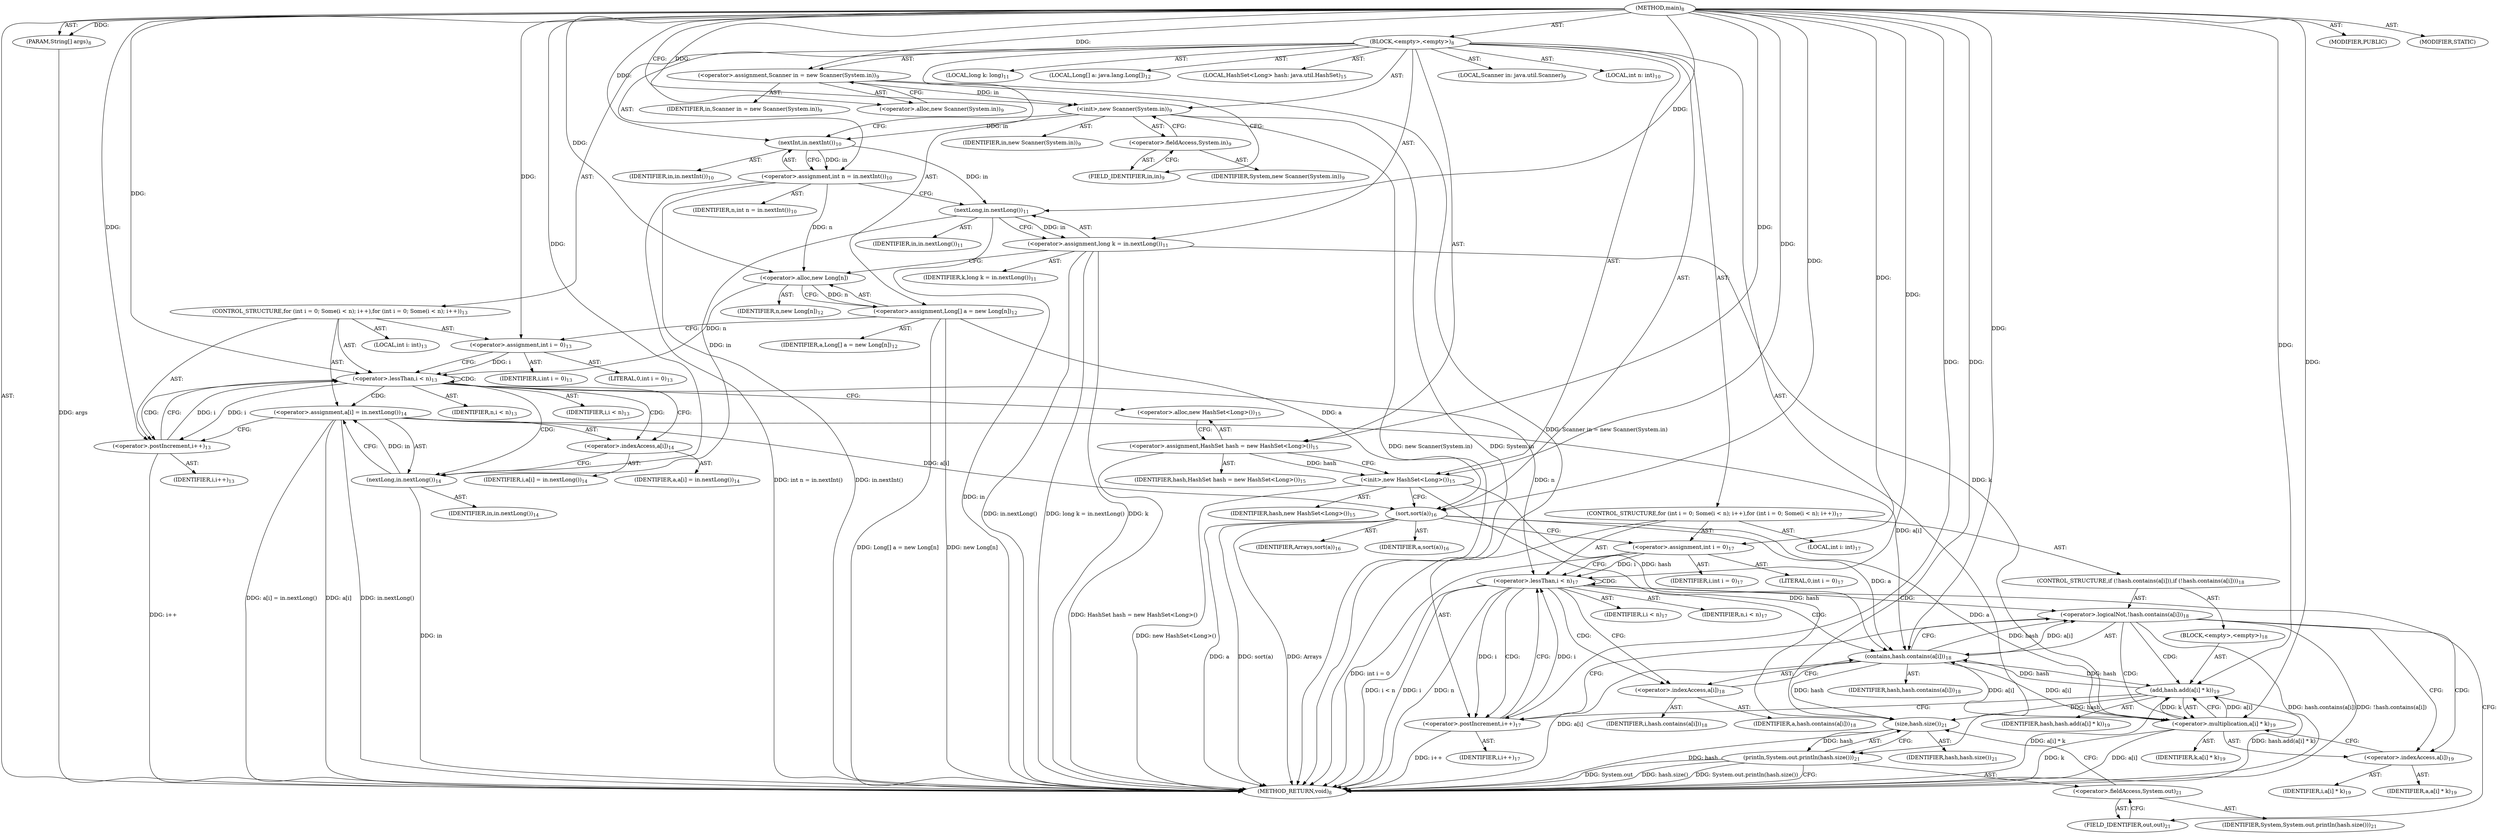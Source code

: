 digraph "main" {  
"21" [label = <(METHOD,main)<SUB>8</SUB>> ]
"22" [label = <(PARAM,String[] args)<SUB>8</SUB>> ]
"23" [label = <(BLOCK,&lt;empty&gt;,&lt;empty&gt;)<SUB>8</SUB>> ]
"4" [label = <(LOCAL,Scanner in: java.util.Scanner)<SUB>9</SUB>> ]
"24" [label = <(&lt;operator&gt;.assignment,Scanner in = new Scanner(System.in))<SUB>9</SUB>> ]
"25" [label = <(IDENTIFIER,in,Scanner in = new Scanner(System.in))<SUB>9</SUB>> ]
"26" [label = <(&lt;operator&gt;.alloc,new Scanner(System.in))<SUB>9</SUB>> ]
"27" [label = <(&lt;init&gt;,new Scanner(System.in))<SUB>9</SUB>> ]
"3" [label = <(IDENTIFIER,in,new Scanner(System.in))<SUB>9</SUB>> ]
"28" [label = <(&lt;operator&gt;.fieldAccess,System.in)<SUB>9</SUB>> ]
"29" [label = <(IDENTIFIER,System,new Scanner(System.in))<SUB>9</SUB>> ]
"30" [label = <(FIELD_IDENTIFIER,in,in)<SUB>9</SUB>> ]
"31" [label = <(LOCAL,int n: int)<SUB>10</SUB>> ]
"32" [label = <(&lt;operator&gt;.assignment,int n = in.nextInt())<SUB>10</SUB>> ]
"33" [label = <(IDENTIFIER,n,int n = in.nextInt())<SUB>10</SUB>> ]
"34" [label = <(nextInt,in.nextInt())<SUB>10</SUB>> ]
"35" [label = <(IDENTIFIER,in,in.nextInt())<SUB>10</SUB>> ]
"36" [label = <(LOCAL,long k: long)<SUB>11</SUB>> ]
"37" [label = <(&lt;operator&gt;.assignment,long k = in.nextLong())<SUB>11</SUB>> ]
"38" [label = <(IDENTIFIER,k,long k = in.nextLong())<SUB>11</SUB>> ]
"39" [label = <(nextLong,in.nextLong())<SUB>11</SUB>> ]
"40" [label = <(IDENTIFIER,in,in.nextLong())<SUB>11</SUB>> ]
"41" [label = <(LOCAL,Long[] a: java.lang.Long[])<SUB>12</SUB>> ]
"42" [label = <(&lt;operator&gt;.assignment,Long[] a = new Long[n])<SUB>12</SUB>> ]
"43" [label = <(IDENTIFIER,a,Long[] a = new Long[n])<SUB>12</SUB>> ]
"44" [label = <(&lt;operator&gt;.alloc,new Long[n])> ]
"45" [label = <(IDENTIFIER,n,new Long[n])<SUB>12</SUB>> ]
"46" [label = <(CONTROL_STRUCTURE,for (int i = 0; Some(i &lt; n); i++),for (int i = 0; Some(i &lt; n); i++))<SUB>13</SUB>> ]
"47" [label = <(LOCAL,int i: int)<SUB>13</SUB>> ]
"48" [label = <(&lt;operator&gt;.assignment,int i = 0)<SUB>13</SUB>> ]
"49" [label = <(IDENTIFIER,i,int i = 0)<SUB>13</SUB>> ]
"50" [label = <(LITERAL,0,int i = 0)<SUB>13</SUB>> ]
"51" [label = <(&lt;operator&gt;.lessThan,i &lt; n)<SUB>13</SUB>> ]
"52" [label = <(IDENTIFIER,i,i &lt; n)<SUB>13</SUB>> ]
"53" [label = <(IDENTIFIER,n,i &lt; n)<SUB>13</SUB>> ]
"54" [label = <(&lt;operator&gt;.postIncrement,i++)<SUB>13</SUB>> ]
"55" [label = <(IDENTIFIER,i,i++)<SUB>13</SUB>> ]
"56" [label = <(&lt;operator&gt;.assignment,a[i] = in.nextLong())<SUB>14</SUB>> ]
"57" [label = <(&lt;operator&gt;.indexAccess,a[i])<SUB>14</SUB>> ]
"58" [label = <(IDENTIFIER,a,a[i] = in.nextLong())<SUB>14</SUB>> ]
"59" [label = <(IDENTIFIER,i,a[i] = in.nextLong())<SUB>14</SUB>> ]
"60" [label = <(nextLong,in.nextLong())<SUB>14</SUB>> ]
"61" [label = <(IDENTIFIER,in,in.nextLong())<SUB>14</SUB>> ]
"6" [label = <(LOCAL,HashSet&lt;Long&gt; hash: java.util.HashSet)<SUB>15</SUB>> ]
"62" [label = <(&lt;operator&gt;.assignment,HashSet hash = new HashSet&lt;Long&gt;())<SUB>15</SUB>> ]
"63" [label = <(IDENTIFIER,hash,HashSet hash = new HashSet&lt;Long&gt;())<SUB>15</SUB>> ]
"64" [label = <(&lt;operator&gt;.alloc,new HashSet&lt;Long&gt;())<SUB>15</SUB>> ]
"65" [label = <(&lt;init&gt;,new HashSet&lt;Long&gt;())<SUB>15</SUB>> ]
"5" [label = <(IDENTIFIER,hash,new HashSet&lt;Long&gt;())<SUB>15</SUB>> ]
"66" [label = <(sort,sort(a))<SUB>16</SUB>> ]
"67" [label = <(IDENTIFIER,Arrays,sort(a))<SUB>16</SUB>> ]
"68" [label = <(IDENTIFIER,a,sort(a))<SUB>16</SUB>> ]
"69" [label = <(CONTROL_STRUCTURE,for (int i = 0; Some(i &lt; n); i++),for (int i = 0; Some(i &lt; n); i++))<SUB>17</SUB>> ]
"70" [label = <(LOCAL,int i: int)<SUB>17</SUB>> ]
"71" [label = <(&lt;operator&gt;.assignment,int i = 0)<SUB>17</SUB>> ]
"72" [label = <(IDENTIFIER,i,int i = 0)<SUB>17</SUB>> ]
"73" [label = <(LITERAL,0,int i = 0)<SUB>17</SUB>> ]
"74" [label = <(&lt;operator&gt;.lessThan,i &lt; n)<SUB>17</SUB>> ]
"75" [label = <(IDENTIFIER,i,i &lt; n)<SUB>17</SUB>> ]
"76" [label = <(IDENTIFIER,n,i &lt; n)<SUB>17</SUB>> ]
"77" [label = <(&lt;operator&gt;.postIncrement,i++)<SUB>17</SUB>> ]
"78" [label = <(IDENTIFIER,i,i++)<SUB>17</SUB>> ]
"79" [label = <(CONTROL_STRUCTURE,if (!hash.contains(a[i])),if (!hash.contains(a[i])))<SUB>18</SUB>> ]
"80" [label = <(&lt;operator&gt;.logicalNot,!hash.contains(a[i]))<SUB>18</SUB>> ]
"81" [label = <(contains,hash.contains(a[i]))<SUB>18</SUB>> ]
"82" [label = <(IDENTIFIER,hash,hash.contains(a[i]))<SUB>18</SUB>> ]
"83" [label = <(&lt;operator&gt;.indexAccess,a[i])<SUB>18</SUB>> ]
"84" [label = <(IDENTIFIER,a,hash.contains(a[i]))<SUB>18</SUB>> ]
"85" [label = <(IDENTIFIER,i,hash.contains(a[i]))<SUB>18</SUB>> ]
"86" [label = <(BLOCK,&lt;empty&gt;,&lt;empty&gt;)<SUB>18</SUB>> ]
"87" [label = <(add,hash.add(a[i] * k))<SUB>19</SUB>> ]
"88" [label = <(IDENTIFIER,hash,hash.add(a[i] * k))<SUB>19</SUB>> ]
"89" [label = <(&lt;operator&gt;.multiplication,a[i] * k)<SUB>19</SUB>> ]
"90" [label = <(&lt;operator&gt;.indexAccess,a[i])<SUB>19</SUB>> ]
"91" [label = <(IDENTIFIER,a,a[i] * k)<SUB>19</SUB>> ]
"92" [label = <(IDENTIFIER,i,a[i] * k)<SUB>19</SUB>> ]
"93" [label = <(IDENTIFIER,k,a[i] * k)<SUB>19</SUB>> ]
"94" [label = <(println,System.out.println(hash.size()))<SUB>21</SUB>> ]
"95" [label = <(&lt;operator&gt;.fieldAccess,System.out)<SUB>21</SUB>> ]
"96" [label = <(IDENTIFIER,System,System.out.println(hash.size()))<SUB>21</SUB>> ]
"97" [label = <(FIELD_IDENTIFIER,out,out)<SUB>21</SUB>> ]
"98" [label = <(size,hash.size())<SUB>21</SUB>> ]
"99" [label = <(IDENTIFIER,hash,hash.size())<SUB>21</SUB>> ]
"100" [label = <(MODIFIER,PUBLIC)> ]
"101" [label = <(MODIFIER,STATIC)> ]
"102" [label = <(METHOD_RETURN,void)<SUB>8</SUB>> ]
  "21" -> "22"  [ label = "AST: "] 
  "21" -> "23"  [ label = "AST: "] 
  "21" -> "100"  [ label = "AST: "] 
  "21" -> "101"  [ label = "AST: "] 
  "21" -> "102"  [ label = "AST: "] 
  "23" -> "4"  [ label = "AST: "] 
  "23" -> "24"  [ label = "AST: "] 
  "23" -> "27"  [ label = "AST: "] 
  "23" -> "31"  [ label = "AST: "] 
  "23" -> "32"  [ label = "AST: "] 
  "23" -> "36"  [ label = "AST: "] 
  "23" -> "37"  [ label = "AST: "] 
  "23" -> "41"  [ label = "AST: "] 
  "23" -> "42"  [ label = "AST: "] 
  "23" -> "46"  [ label = "AST: "] 
  "23" -> "6"  [ label = "AST: "] 
  "23" -> "62"  [ label = "AST: "] 
  "23" -> "65"  [ label = "AST: "] 
  "23" -> "66"  [ label = "AST: "] 
  "23" -> "69"  [ label = "AST: "] 
  "23" -> "94"  [ label = "AST: "] 
  "24" -> "25"  [ label = "AST: "] 
  "24" -> "26"  [ label = "AST: "] 
  "27" -> "3"  [ label = "AST: "] 
  "27" -> "28"  [ label = "AST: "] 
  "28" -> "29"  [ label = "AST: "] 
  "28" -> "30"  [ label = "AST: "] 
  "32" -> "33"  [ label = "AST: "] 
  "32" -> "34"  [ label = "AST: "] 
  "34" -> "35"  [ label = "AST: "] 
  "37" -> "38"  [ label = "AST: "] 
  "37" -> "39"  [ label = "AST: "] 
  "39" -> "40"  [ label = "AST: "] 
  "42" -> "43"  [ label = "AST: "] 
  "42" -> "44"  [ label = "AST: "] 
  "44" -> "45"  [ label = "AST: "] 
  "46" -> "47"  [ label = "AST: "] 
  "46" -> "48"  [ label = "AST: "] 
  "46" -> "51"  [ label = "AST: "] 
  "46" -> "54"  [ label = "AST: "] 
  "46" -> "56"  [ label = "AST: "] 
  "48" -> "49"  [ label = "AST: "] 
  "48" -> "50"  [ label = "AST: "] 
  "51" -> "52"  [ label = "AST: "] 
  "51" -> "53"  [ label = "AST: "] 
  "54" -> "55"  [ label = "AST: "] 
  "56" -> "57"  [ label = "AST: "] 
  "56" -> "60"  [ label = "AST: "] 
  "57" -> "58"  [ label = "AST: "] 
  "57" -> "59"  [ label = "AST: "] 
  "60" -> "61"  [ label = "AST: "] 
  "62" -> "63"  [ label = "AST: "] 
  "62" -> "64"  [ label = "AST: "] 
  "65" -> "5"  [ label = "AST: "] 
  "66" -> "67"  [ label = "AST: "] 
  "66" -> "68"  [ label = "AST: "] 
  "69" -> "70"  [ label = "AST: "] 
  "69" -> "71"  [ label = "AST: "] 
  "69" -> "74"  [ label = "AST: "] 
  "69" -> "77"  [ label = "AST: "] 
  "69" -> "79"  [ label = "AST: "] 
  "71" -> "72"  [ label = "AST: "] 
  "71" -> "73"  [ label = "AST: "] 
  "74" -> "75"  [ label = "AST: "] 
  "74" -> "76"  [ label = "AST: "] 
  "77" -> "78"  [ label = "AST: "] 
  "79" -> "80"  [ label = "AST: "] 
  "79" -> "86"  [ label = "AST: "] 
  "80" -> "81"  [ label = "AST: "] 
  "81" -> "82"  [ label = "AST: "] 
  "81" -> "83"  [ label = "AST: "] 
  "83" -> "84"  [ label = "AST: "] 
  "83" -> "85"  [ label = "AST: "] 
  "86" -> "87"  [ label = "AST: "] 
  "87" -> "88"  [ label = "AST: "] 
  "87" -> "89"  [ label = "AST: "] 
  "89" -> "90"  [ label = "AST: "] 
  "89" -> "93"  [ label = "AST: "] 
  "90" -> "91"  [ label = "AST: "] 
  "90" -> "92"  [ label = "AST: "] 
  "94" -> "95"  [ label = "AST: "] 
  "94" -> "98"  [ label = "AST: "] 
  "95" -> "96"  [ label = "AST: "] 
  "95" -> "97"  [ label = "AST: "] 
  "98" -> "99"  [ label = "AST: "] 
  "24" -> "30"  [ label = "CFG: "] 
  "27" -> "34"  [ label = "CFG: "] 
  "32" -> "39"  [ label = "CFG: "] 
  "37" -> "44"  [ label = "CFG: "] 
  "42" -> "48"  [ label = "CFG: "] 
  "62" -> "65"  [ label = "CFG: "] 
  "65" -> "66"  [ label = "CFG: "] 
  "66" -> "71"  [ label = "CFG: "] 
  "94" -> "102"  [ label = "CFG: "] 
  "26" -> "24"  [ label = "CFG: "] 
  "28" -> "27"  [ label = "CFG: "] 
  "34" -> "32"  [ label = "CFG: "] 
  "39" -> "37"  [ label = "CFG: "] 
  "44" -> "42"  [ label = "CFG: "] 
  "48" -> "51"  [ label = "CFG: "] 
  "51" -> "57"  [ label = "CFG: "] 
  "51" -> "64"  [ label = "CFG: "] 
  "54" -> "51"  [ label = "CFG: "] 
  "56" -> "54"  [ label = "CFG: "] 
  "64" -> "62"  [ label = "CFG: "] 
  "71" -> "74"  [ label = "CFG: "] 
  "74" -> "83"  [ label = "CFG: "] 
  "74" -> "97"  [ label = "CFG: "] 
  "77" -> "74"  [ label = "CFG: "] 
  "95" -> "98"  [ label = "CFG: "] 
  "98" -> "94"  [ label = "CFG: "] 
  "30" -> "28"  [ label = "CFG: "] 
  "57" -> "60"  [ label = "CFG: "] 
  "60" -> "56"  [ label = "CFG: "] 
  "80" -> "90"  [ label = "CFG: "] 
  "80" -> "77"  [ label = "CFG: "] 
  "97" -> "95"  [ label = "CFG: "] 
  "81" -> "80"  [ label = "CFG: "] 
  "87" -> "77"  [ label = "CFG: "] 
  "83" -> "81"  [ label = "CFG: "] 
  "89" -> "87"  [ label = "CFG: "] 
  "90" -> "89"  [ label = "CFG: "] 
  "21" -> "26"  [ label = "CFG: "] 
  "22" -> "102"  [ label = "DDG: args"] 
  "24" -> "102"  [ label = "DDG: Scanner in = new Scanner(System.in)"] 
  "27" -> "102"  [ label = "DDG: System.in"] 
  "27" -> "102"  [ label = "DDG: new Scanner(System.in)"] 
  "32" -> "102"  [ label = "DDG: in.nextInt()"] 
  "32" -> "102"  [ label = "DDG: int n = in.nextInt()"] 
  "37" -> "102"  [ label = "DDG: k"] 
  "39" -> "102"  [ label = "DDG: in"] 
  "37" -> "102"  [ label = "DDG: in.nextLong()"] 
  "37" -> "102"  [ label = "DDG: long k = in.nextLong()"] 
  "42" -> "102"  [ label = "DDG: new Long[n]"] 
  "42" -> "102"  [ label = "DDG: Long[] a = new Long[n]"] 
  "62" -> "102"  [ label = "DDG: HashSet hash = new HashSet&lt;Long&gt;()"] 
  "65" -> "102"  [ label = "DDG: new HashSet&lt;Long&gt;()"] 
  "66" -> "102"  [ label = "DDG: a"] 
  "66" -> "102"  [ label = "DDG: sort(a)"] 
  "71" -> "102"  [ label = "DDG: int i = 0"] 
  "74" -> "102"  [ label = "DDG: i"] 
  "74" -> "102"  [ label = "DDG: n"] 
  "74" -> "102"  [ label = "DDG: i &lt; n"] 
  "94" -> "102"  [ label = "DDG: System.out"] 
  "98" -> "102"  [ label = "DDG: hash"] 
  "94" -> "102"  [ label = "DDG: hash.size()"] 
  "94" -> "102"  [ label = "DDG: System.out.println(hash.size())"] 
  "81" -> "102"  [ label = "DDG: a[i]"] 
  "80" -> "102"  [ label = "DDG: hash.contains(a[i])"] 
  "80" -> "102"  [ label = "DDG: !hash.contains(a[i])"] 
  "89" -> "102"  [ label = "DDG: a[i]"] 
  "89" -> "102"  [ label = "DDG: k"] 
  "87" -> "102"  [ label = "DDG: a[i] * k"] 
  "87" -> "102"  [ label = "DDG: hash.add(a[i] * k)"] 
  "77" -> "102"  [ label = "DDG: i++"] 
  "56" -> "102"  [ label = "DDG: a[i]"] 
  "60" -> "102"  [ label = "DDG: in"] 
  "56" -> "102"  [ label = "DDG: in.nextLong()"] 
  "56" -> "102"  [ label = "DDG: a[i] = in.nextLong()"] 
  "54" -> "102"  [ label = "DDG: i++"] 
  "66" -> "102"  [ label = "DDG: Arrays"] 
  "21" -> "22"  [ label = "DDG: "] 
  "21" -> "24"  [ label = "DDG: "] 
  "34" -> "32"  [ label = "DDG: in"] 
  "39" -> "37"  [ label = "DDG: in"] 
  "44" -> "42"  [ label = "DDG: n"] 
  "21" -> "62"  [ label = "DDG: "] 
  "24" -> "27"  [ label = "DDG: in"] 
  "21" -> "27"  [ label = "DDG: "] 
  "21" -> "48"  [ label = "DDG: "] 
  "60" -> "56"  [ label = "DDG: in"] 
  "62" -> "65"  [ label = "DDG: hash"] 
  "21" -> "65"  [ label = "DDG: "] 
  "21" -> "66"  [ label = "DDG: "] 
  "42" -> "66"  [ label = "DDG: a"] 
  "56" -> "66"  [ label = "DDG: a[i]"] 
  "21" -> "71"  [ label = "DDG: "] 
  "98" -> "94"  [ label = "DDG: hash"] 
  "27" -> "34"  [ label = "DDG: in"] 
  "21" -> "34"  [ label = "DDG: "] 
  "34" -> "39"  [ label = "DDG: in"] 
  "21" -> "39"  [ label = "DDG: "] 
  "32" -> "44"  [ label = "DDG: n"] 
  "21" -> "44"  [ label = "DDG: "] 
  "48" -> "51"  [ label = "DDG: i"] 
  "54" -> "51"  [ label = "DDG: i"] 
  "21" -> "51"  [ label = "DDG: "] 
  "44" -> "51"  [ label = "DDG: n"] 
  "51" -> "54"  [ label = "DDG: i"] 
  "21" -> "54"  [ label = "DDG: "] 
  "71" -> "74"  [ label = "DDG: i"] 
  "77" -> "74"  [ label = "DDG: i"] 
  "21" -> "74"  [ label = "DDG: "] 
  "51" -> "74"  [ label = "DDG: n"] 
  "74" -> "77"  [ label = "DDG: i"] 
  "21" -> "77"  [ label = "DDG: "] 
  "65" -> "98"  [ label = "DDG: hash"] 
  "81" -> "98"  [ label = "DDG: hash"] 
  "87" -> "98"  [ label = "DDG: hash"] 
  "21" -> "98"  [ label = "DDG: "] 
  "39" -> "60"  [ label = "DDG: in"] 
  "21" -> "60"  [ label = "DDG: "] 
  "81" -> "80"  [ label = "DDG: hash"] 
  "81" -> "80"  [ label = "DDG: a[i]"] 
  "65" -> "81"  [ label = "DDG: hash"] 
  "87" -> "81"  [ label = "DDG: hash"] 
  "21" -> "81"  [ label = "DDG: "] 
  "66" -> "81"  [ label = "DDG: a"] 
  "89" -> "81"  [ label = "DDG: a[i]"] 
  "56" -> "81"  [ label = "DDG: a[i]"] 
  "81" -> "87"  [ label = "DDG: hash"] 
  "21" -> "87"  [ label = "DDG: "] 
  "89" -> "87"  [ label = "DDG: a[i]"] 
  "89" -> "87"  [ label = "DDG: k"] 
  "66" -> "89"  [ label = "DDG: a"] 
  "81" -> "89"  [ label = "DDG: a[i]"] 
  "37" -> "89"  [ label = "DDG: k"] 
  "21" -> "89"  [ label = "DDG: "] 
  "51" -> "60"  [ label = "CDG: "] 
  "51" -> "51"  [ label = "CDG: "] 
  "51" -> "57"  [ label = "CDG: "] 
  "51" -> "56"  [ label = "CDG: "] 
  "51" -> "54"  [ label = "CDG: "] 
  "74" -> "80"  [ label = "CDG: "] 
  "74" -> "77"  [ label = "CDG: "] 
  "74" -> "83"  [ label = "CDG: "] 
  "74" -> "81"  [ label = "CDG: "] 
  "74" -> "74"  [ label = "CDG: "] 
  "80" -> "89"  [ label = "CDG: "] 
  "80" -> "87"  [ label = "CDG: "] 
  "80" -> "90"  [ label = "CDG: "] 
}

